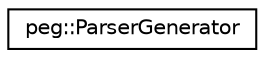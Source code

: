 digraph "Graphical Class Hierarchy"
{
 // LATEX_PDF_SIZE
  edge [fontname="Helvetica",fontsize="10",labelfontname="Helvetica",labelfontsize="10"];
  node [fontname="Helvetica",fontsize="10",shape=record];
  rankdir="LR";
  Node0 [label="peg::ParserGenerator",height=0.2,width=0.4,color="black", fillcolor="white", style="filled",URL="$classpeg_1_1ParserGenerator.html",tooltip=" "];
}
